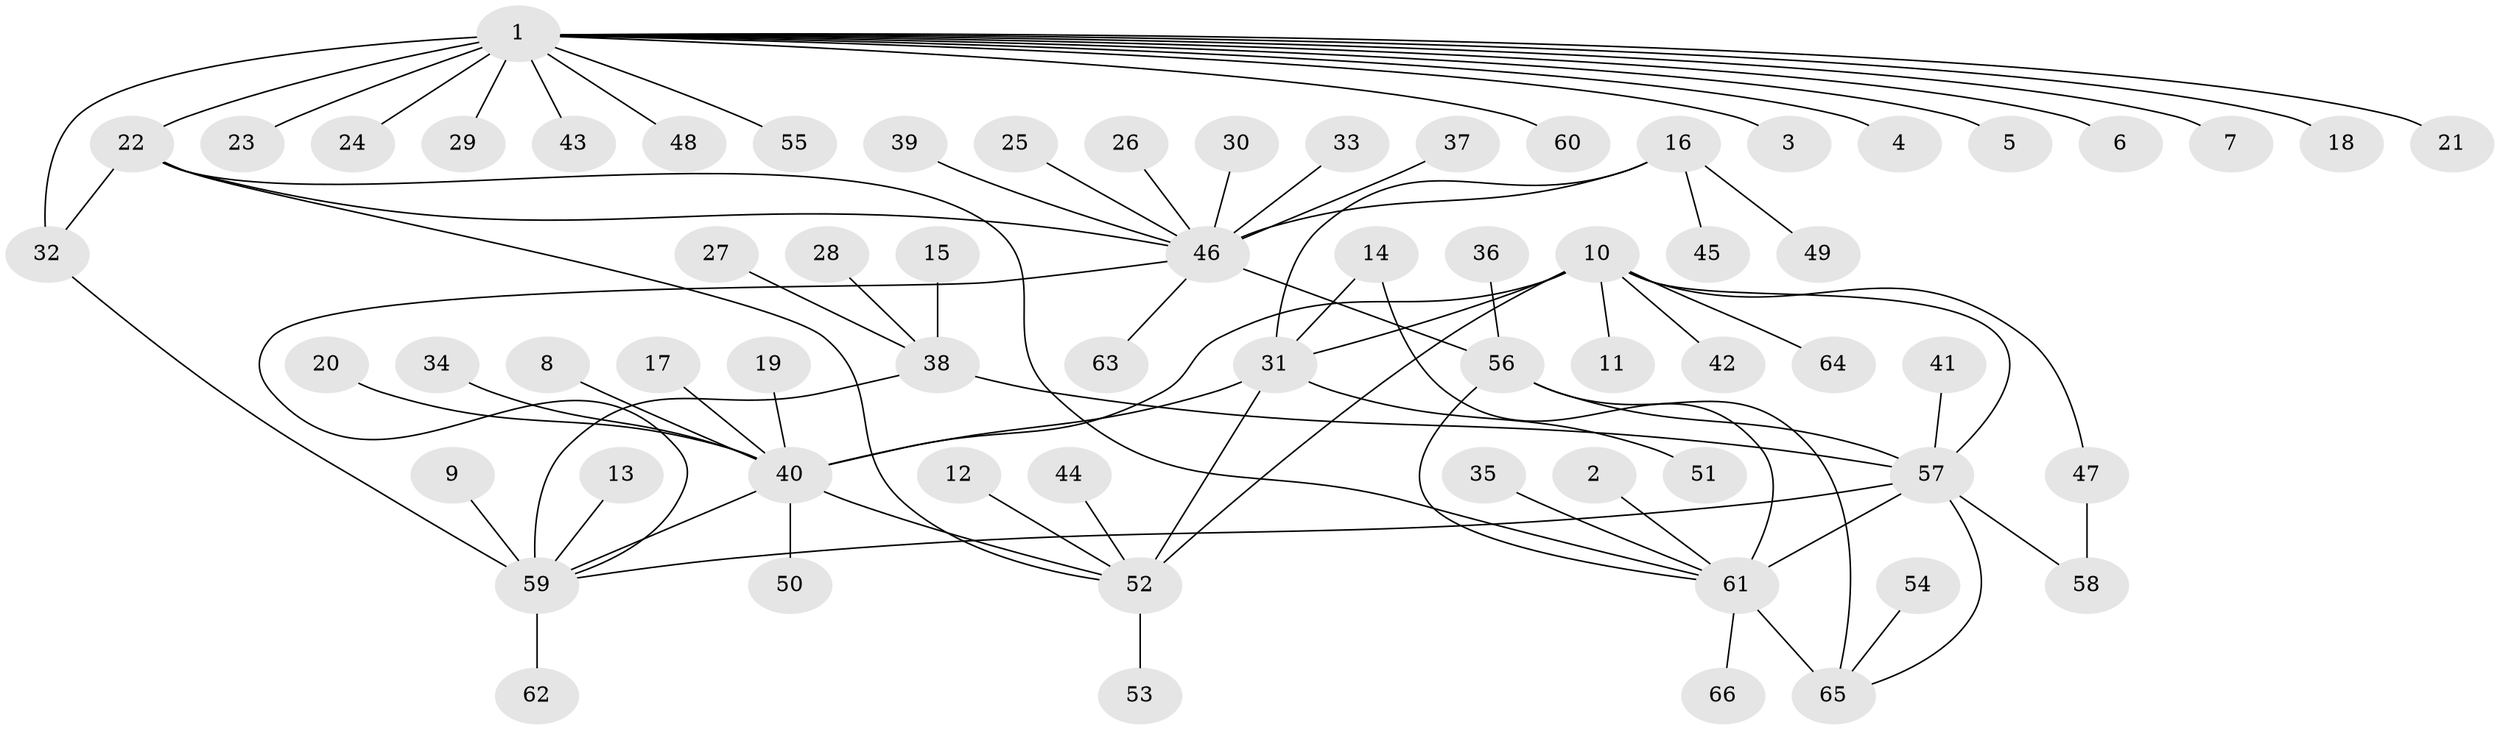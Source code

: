 // original degree distribution, {6: 0.030303030303030304, 10: 0.022727272727272728, 8: 0.06818181818181818, 11: 0.022727272727272728, 7: 0.015151515151515152, 9: 0.030303030303030304, 14: 0.007575757575757576, 13: 0.015151515151515152, 5: 0.015151515151515152, 4: 0.007575757575757576, 2: 0.10606060606060606, 1: 0.6515151515151515, 3: 0.007575757575757576}
// Generated by graph-tools (version 1.1) at 2025/02/03/09/25 03:02:32]
// undirected, 66 vertices, 81 edges
graph export_dot {
graph [start="1"]
  node [color=gray90,style=filled];
  1;
  2;
  3;
  4;
  5;
  6;
  7;
  8;
  9;
  10;
  11;
  12;
  13;
  14;
  15;
  16;
  17;
  18;
  19;
  20;
  21;
  22;
  23;
  24;
  25;
  26;
  27;
  28;
  29;
  30;
  31;
  32;
  33;
  34;
  35;
  36;
  37;
  38;
  39;
  40;
  41;
  42;
  43;
  44;
  45;
  46;
  47;
  48;
  49;
  50;
  51;
  52;
  53;
  54;
  55;
  56;
  57;
  58;
  59;
  60;
  61;
  62;
  63;
  64;
  65;
  66;
  1 -- 3 [weight=1.0];
  1 -- 4 [weight=1.0];
  1 -- 5 [weight=1.0];
  1 -- 6 [weight=1.0];
  1 -- 7 [weight=1.0];
  1 -- 18 [weight=1.0];
  1 -- 21 [weight=1.0];
  1 -- 22 [weight=4.0];
  1 -- 23 [weight=1.0];
  1 -- 24 [weight=1.0];
  1 -- 29 [weight=1.0];
  1 -- 32 [weight=4.0];
  1 -- 43 [weight=1.0];
  1 -- 48 [weight=1.0];
  1 -- 55 [weight=1.0];
  1 -- 60 [weight=1.0];
  2 -- 61 [weight=1.0];
  8 -- 40 [weight=1.0];
  9 -- 59 [weight=1.0];
  10 -- 11 [weight=1.0];
  10 -- 31 [weight=1.0];
  10 -- 40 [weight=1.0];
  10 -- 42 [weight=1.0];
  10 -- 47 [weight=1.0];
  10 -- 52 [weight=3.0];
  10 -- 57 [weight=1.0];
  10 -- 64 [weight=1.0];
  12 -- 52 [weight=1.0];
  13 -- 59 [weight=1.0];
  14 -- 31 [weight=1.0];
  14 -- 61 [weight=1.0];
  15 -- 38 [weight=1.0];
  16 -- 31 [weight=1.0];
  16 -- 45 [weight=1.0];
  16 -- 46 [weight=5.0];
  16 -- 49 [weight=1.0];
  17 -- 40 [weight=1.0];
  19 -- 40 [weight=1.0];
  20 -- 40 [weight=1.0];
  22 -- 32 [weight=1.0];
  22 -- 46 [weight=1.0];
  22 -- 52 [weight=1.0];
  22 -- 61 [weight=1.0];
  25 -- 46 [weight=1.0];
  26 -- 46 [weight=1.0];
  27 -- 38 [weight=1.0];
  28 -- 38 [weight=1.0];
  30 -- 46 [weight=1.0];
  31 -- 40 [weight=1.0];
  31 -- 51 [weight=1.0];
  31 -- 52 [weight=3.0];
  32 -- 59 [weight=1.0];
  33 -- 46 [weight=1.0];
  34 -- 40 [weight=1.0];
  35 -- 61 [weight=1.0];
  36 -- 56 [weight=1.0];
  37 -- 46 [weight=1.0];
  38 -- 57 [weight=3.0];
  38 -- 59 [weight=6.0];
  39 -- 46 [weight=1.0];
  40 -- 50 [weight=1.0];
  40 -- 52 [weight=3.0];
  40 -- 59 [weight=1.0];
  41 -- 57 [weight=1.0];
  44 -- 52 [weight=1.0];
  46 -- 56 [weight=1.0];
  46 -- 59 [weight=1.0];
  46 -- 63 [weight=1.0];
  47 -- 58 [weight=1.0];
  52 -- 53 [weight=1.0];
  54 -- 65 [weight=1.0];
  56 -- 57 [weight=1.0];
  56 -- 61 [weight=3.0];
  56 -- 65 [weight=1.0];
  57 -- 58 [weight=1.0];
  57 -- 59 [weight=3.0];
  57 -- 61 [weight=3.0];
  57 -- 65 [weight=1.0];
  59 -- 62 [weight=1.0];
  61 -- 65 [weight=3.0];
  61 -- 66 [weight=1.0];
}
